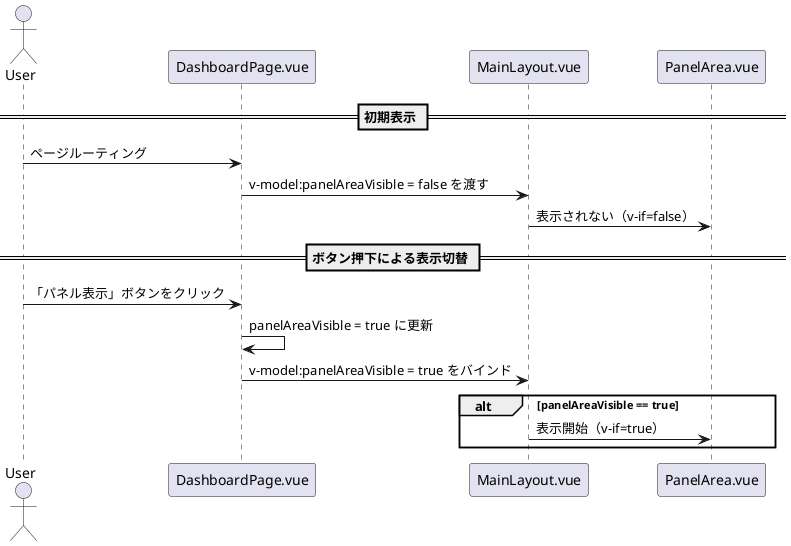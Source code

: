 @startuml sampele
actor User
participant "DashboardPage.vue" as Page
participant "MainLayout.vue" as Layout
participant "PanelArea.vue" as Panel

== 初期表示 ==
User -> Page : ページルーティング
Page -> Layout : v-model:panelAreaVisible = false を渡す
Layout -> Panel : 表示されない（v-if=false）

== ボタン押下による表示切替 ==
User -> Page : 「パネル表示」ボタンをクリック
Page -> Page : panelAreaVisible = true に更新
Page -> Layout : v-model:panelAreaVisible = true をバインド

alt panelAreaVisible == true
  Layout -> Panel : 表示開始（v-if=true）
end
@enduml
